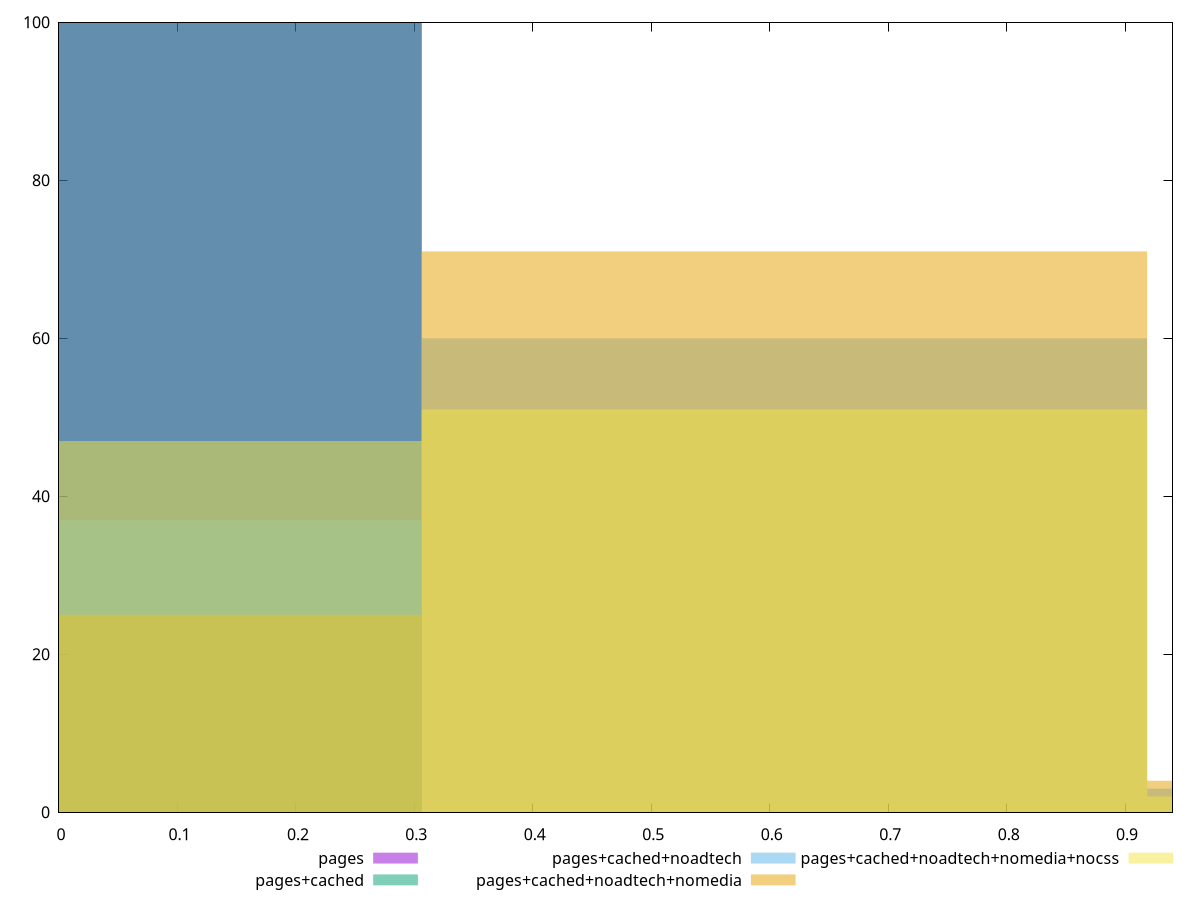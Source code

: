 reset

$pages <<EOF
0 100
EOF

$pagesCached <<EOF
0 100
EOF

$pagesCachedNoadtech <<EOF
0.6124010400328106 60
1.2248020800656212 3
0 37
EOF

$pagesCachedNoadtechNomedia <<EOF
0.6124010400328106 71
0 25
1.2248020800656212 4
EOF

$pagesCachedNoadtechNomediaNocss <<EOF
0 47
0.6124010400328106 51
1.2248020800656212 2
EOF

set key outside below
set boxwidth 0.6124010400328106
set xrange [0:0.94]
set yrange [0:100]
set trange [0:100]
set style fill transparent solid 0.5 noborder
set terminal svg size 640, 530 enhanced background rgb 'white'
set output "report_00015_2021-02-09T16-11-33.973Z/max-potential-fid/comparison/histogram/all_score.svg"

plot $pages title "pages" with boxes, \
     $pagesCached title "pages+cached" with boxes, \
     $pagesCachedNoadtech title "pages+cached+noadtech" with boxes, \
     $pagesCachedNoadtechNomedia title "pages+cached+noadtech+nomedia" with boxes, \
     $pagesCachedNoadtechNomediaNocss title "pages+cached+noadtech+nomedia+nocss" with boxes

reset
